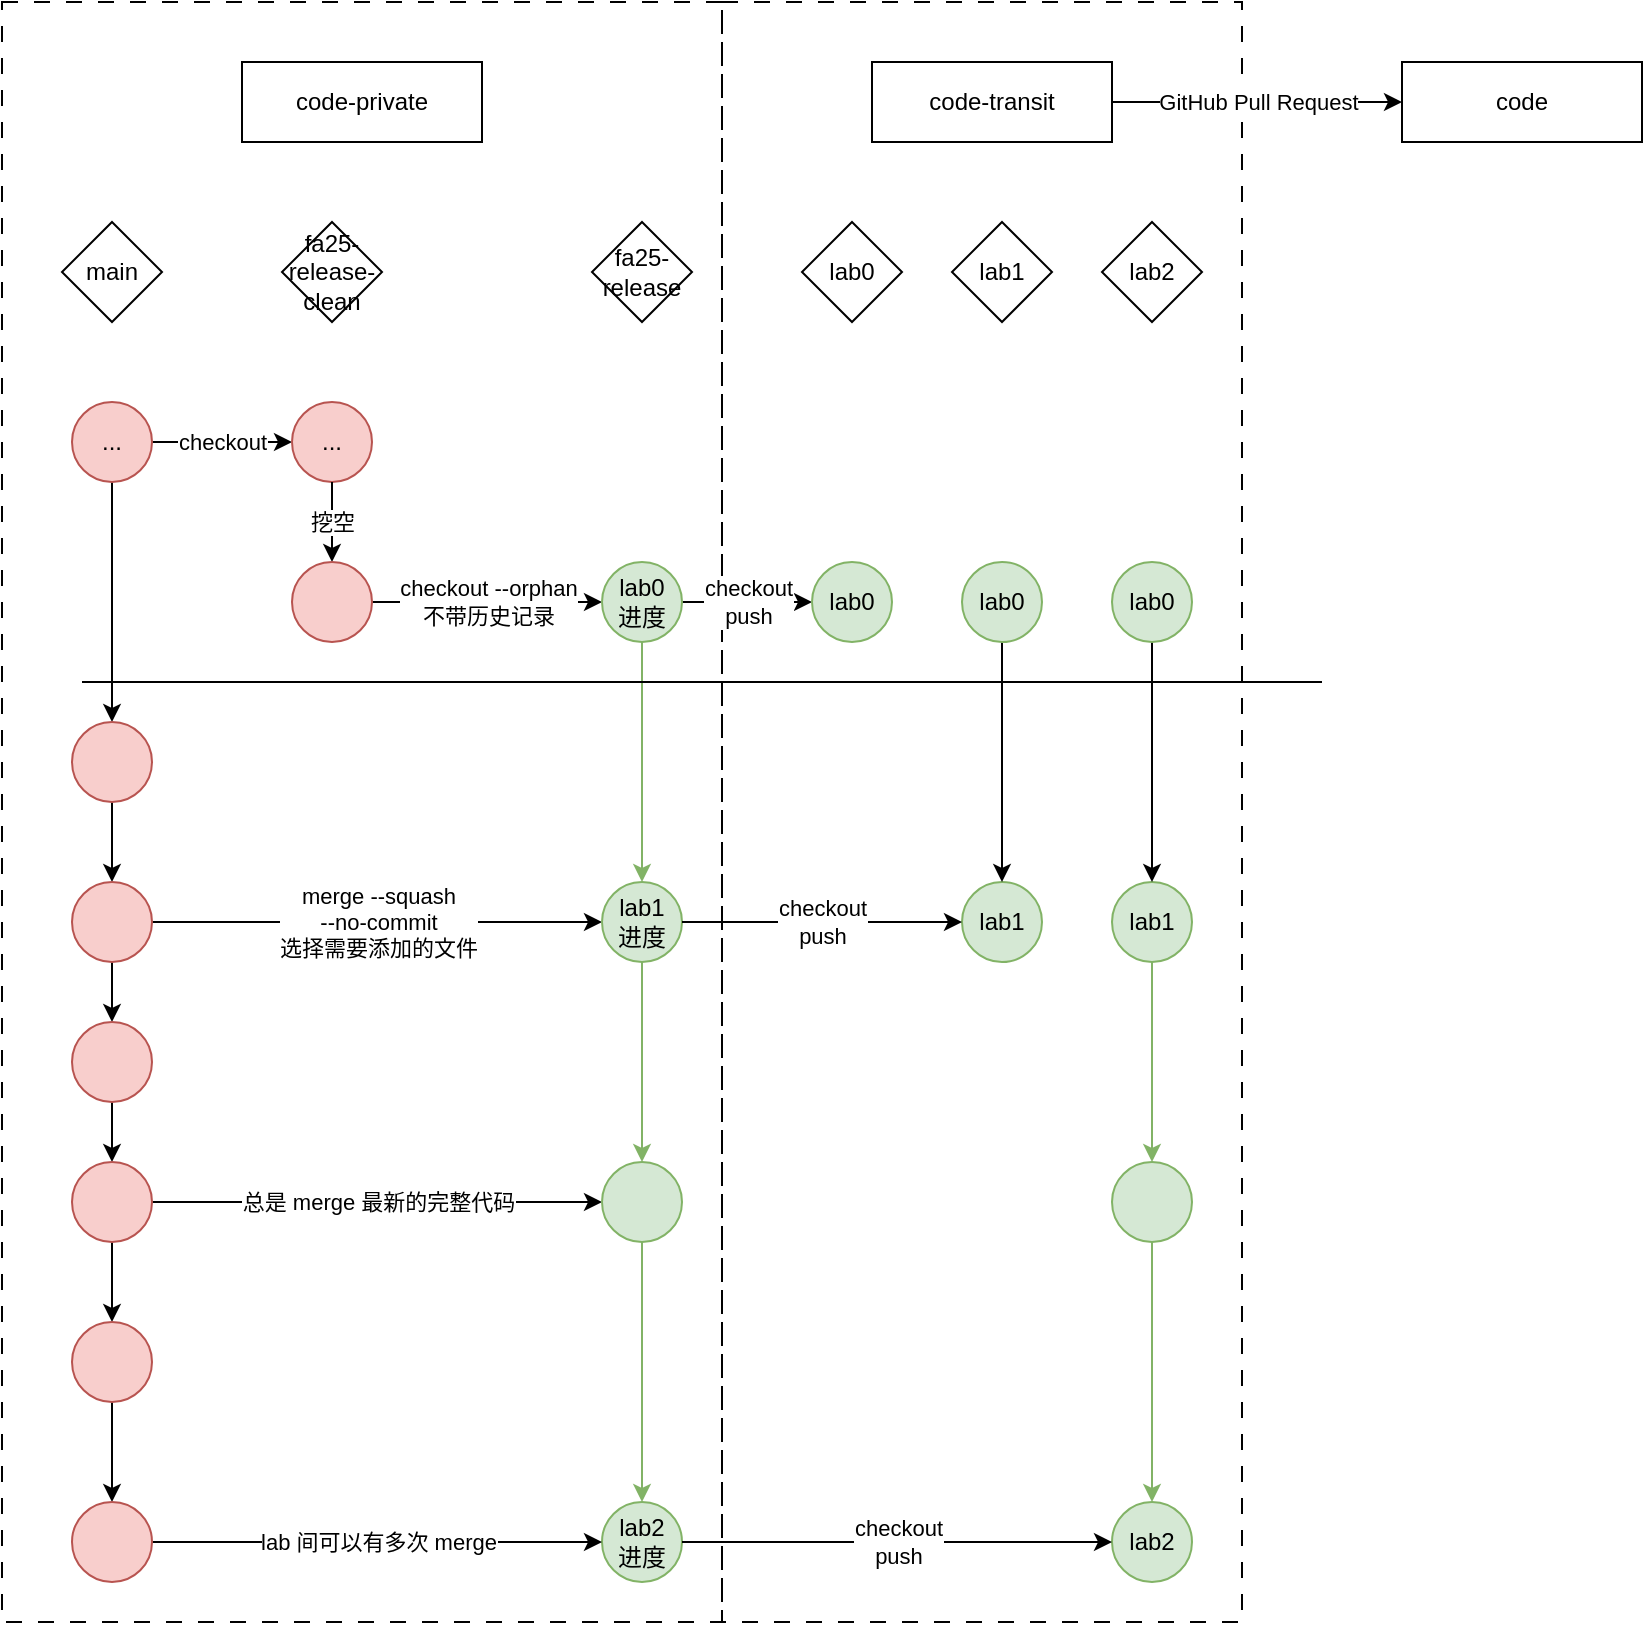 <mxfile>
    <diagram id="2Mf3Ozp4XTTZrSr-t-g0" name="Page-1">
        <mxGraphModel dx="1640" dy="651" grid="1" gridSize="10" guides="1" tooltips="1" connect="1" arrows="1" fold="1" page="1" pageScale="1" pageWidth="850" pageHeight="1100" math="0" shadow="0">
            <root>
                <mxCell id="0"/>
                <mxCell id="1" parent="0"/>
                <mxCell id="61" value="" style="rounded=0;whiteSpace=wrap;html=1;fontFamily=Helvetica;fontSize=11;fontColor=default;labelBackgroundColor=default;fillColor=none;dashed=1;dashPattern=8 8;" parent="1" vertex="1">
                    <mxGeometry x="170" y="70" width="260" height="810" as="geometry"/>
                </mxCell>
                <mxCell id="60" value="" style="rounded=0;whiteSpace=wrap;html=1;fontFamily=Helvetica;fontSize=11;fontColor=default;labelBackgroundColor=default;fillColor=none;dashed=1;dashPattern=8 8;" parent="1" vertex="1">
                    <mxGeometry x="-190" y="70" width="360" height="810" as="geometry"/>
                </mxCell>
                <mxCell id="2" value="code-private" style="rounded=0;whiteSpace=wrap;html=1;" parent="1" vertex="1">
                    <mxGeometry x="-70" y="100" width="120" height="40" as="geometry"/>
                </mxCell>
                <mxCell id="14" value="checkout" style="edgeStyle=none;shape=connector;rounded=1;html=1;strokeColor=default;align=center;verticalAlign=middle;fontFamily=Helvetica;fontSize=11;fontColor=default;labelBackgroundColor=default;endArrow=classic;" parent="1" source="4" target="54" edge="1">
                    <mxGeometry relative="1" as="geometry">
                        <mxPoint x="-20" y="290" as="targetPoint"/>
                    </mxGeometry>
                </mxCell>
                <mxCell id="21" style="edgeStyle=none;shape=connector;rounded=1;html=1;strokeColor=default;align=center;verticalAlign=middle;fontFamily=Helvetica;fontSize=11;fontColor=default;labelBackgroundColor=default;endArrow=classic;" parent="1" source="4" target="6" edge="1">
                    <mxGeometry relative="1" as="geometry"/>
                </mxCell>
                <mxCell id="4" value="..." style="ellipse;whiteSpace=wrap;html=1;aspect=fixed;fillColor=#f8cecc;strokeColor=#b85450;" parent="1" vertex="1">
                    <mxGeometry x="-155" y="270" width="40" height="40" as="geometry"/>
                </mxCell>
                <mxCell id="5" value="main" style="rhombus;whiteSpace=wrap;html=1;" parent="1" vertex="1">
                    <mxGeometry x="-160" y="180" width="50" height="50" as="geometry"/>
                </mxCell>
                <mxCell id="23" style="edgeStyle=none;shape=connector;rounded=1;html=1;strokeColor=default;align=center;verticalAlign=middle;fontFamily=Helvetica;fontSize=11;fontColor=default;labelBackgroundColor=default;endArrow=classic;" parent="1" source="6" target="7" edge="1">
                    <mxGeometry relative="1" as="geometry"/>
                </mxCell>
                <mxCell id="25" value="merge --squash&lt;div&gt;--no-commit&lt;/div&gt;&lt;div&gt;选择需要添加的文件&lt;/div&gt;" style="edgeStyle=none;shape=connector;rounded=1;html=1;strokeColor=default;align=center;verticalAlign=middle;fontFamily=Helvetica;fontSize=11;fontColor=default;labelBackgroundColor=default;endArrow=classic;exitX=1;exitY=0.5;exitDx=0;exitDy=0;" parent="1" source="7" target="24" edge="1">
                    <mxGeometry relative="1" as="geometry"/>
                </mxCell>
                <mxCell id="6" value="" style="ellipse;whiteSpace=wrap;html=1;aspect=fixed;fillColor=#f8cecc;strokeColor=#b85450;" parent="1" vertex="1">
                    <mxGeometry x="-155" y="430" width="40" height="40" as="geometry"/>
                </mxCell>
                <mxCell id="35" style="edgeStyle=none;shape=connector;rounded=1;html=1;strokeColor=default;align=center;verticalAlign=middle;fontFamily=Helvetica;fontSize=11;fontColor=default;labelBackgroundColor=default;endArrow=classic;" parent="1" source="7" target="8" edge="1">
                    <mxGeometry relative="1" as="geometry"/>
                </mxCell>
                <mxCell id="7" value="" style="ellipse;whiteSpace=wrap;html=1;aspect=fixed;fillColor=#f8cecc;strokeColor=#b85450;" parent="1" vertex="1">
                    <mxGeometry x="-155" y="510" width="40" height="40" as="geometry"/>
                </mxCell>
                <mxCell id="36" style="edgeStyle=none;shape=connector;rounded=1;html=1;strokeColor=default;align=center;verticalAlign=middle;fontFamily=Helvetica;fontSize=11;fontColor=default;labelBackgroundColor=default;endArrow=classic;" parent="1" source="8" target="9" edge="1">
                    <mxGeometry relative="1" as="geometry"/>
                </mxCell>
                <mxCell id="8" value="" style="ellipse;whiteSpace=wrap;html=1;aspect=fixed;fillColor=#f8cecc;strokeColor=#b85450;" parent="1" vertex="1">
                    <mxGeometry x="-155" y="580" width="40" height="40" as="geometry"/>
                </mxCell>
                <mxCell id="39" value="总是 merge 最新的完整代码" style="edgeStyle=none;shape=connector;rounded=1;html=1;strokeColor=default;align=center;verticalAlign=middle;fontFamily=Helvetica;fontSize=11;fontColor=default;labelBackgroundColor=default;endArrow=classic;" parent="1" source="9" target="37" edge="1">
                    <mxGeometry relative="1" as="geometry"/>
                </mxCell>
                <mxCell id="45" style="edgeStyle=none;shape=connector;rounded=1;html=1;strokeColor=default;align=center;verticalAlign=middle;fontFamily=Helvetica;fontSize=11;fontColor=default;labelBackgroundColor=default;endArrow=classic;" parent="1" source="9" target="42" edge="1">
                    <mxGeometry relative="1" as="geometry"/>
                </mxCell>
                <mxCell id="9" value="" style="ellipse;whiteSpace=wrap;html=1;aspect=fixed;fillColor=#f8cecc;strokeColor=#b85450;" parent="1" vertex="1">
                    <mxGeometry x="-155" y="650" width="40" height="40" as="geometry"/>
                </mxCell>
                <mxCell id="10" value="fa25-release" style="rhombus;whiteSpace=wrap;html=1;" parent="1" vertex="1">
                    <mxGeometry x="105" y="180" width="50" height="50" as="geometry"/>
                </mxCell>
                <mxCell id="19" value="checkout --orphan&lt;div&gt;不带历史记录&lt;/div&gt;" style="edgeStyle=none;shape=connector;rounded=1;html=1;strokeColor=default;align=center;verticalAlign=middle;fontFamily=Helvetica;fontSize=11;fontColor=default;labelBackgroundColor=default;endArrow=classic;exitX=1;exitY=0.5;exitDx=0;exitDy=0;" parent="1" source="56" target="16" edge="1">
                    <mxGeometry relative="1" as="geometry">
                        <mxPoint x="10.0" y="369.55" as="sourcePoint"/>
                        <mxPoint x="255" y="369.55" as="targetPoint"/>
                    </mxGeometry>
                </mxCell>
                <mxCell id="26" style="edgeStyle=none;shape=connector;rounded=1;html=1;strokeColor=#82b366;align=center;verticalAlign=middle;fontFamily=Helvetica;fontSize=11;fontColor=default;labelBackgroundColor=default;endArrow=classic;fillColor=#d5e8d4;" parent="1" source="16" target="24" edge="1">
                    <mxGeometry relative="1" as="geometry"/>
                </mxCell>
                <mxCell id="58" value="checkout&lt;div&gt;push&lt;/div&gt;" style="edgeStyle=none;shape=connector;rounded=1;html=1;strokeColor=default;align=center;verticalAlign=middle;fontFamily=Helvetica;fontSize=11;fontColor=default;labelBackgroundColor=default;endArrow=classic;" parent="1" source="16" target="18" edge="1">
                    <mxGeometry relative="1" as="geometry"/>
                </mxCell>
                <mxCell id="16" value="lab0&lt;div&gt;进度&lt;/div&gt;" style="ellipse;whiteSpace=wrap;html=1;aspect=fixed;fillColor=#d5e8d4;strokeColor=#82b366;" parent="1" vertex="1">
                    <mxGeometry x="110" y="350" width="40" height="40" as="geometry"/>
                </mxCell>
                <mxCell id="18" value="lab0" style="ellipse;whiteSpace=wrap;html=1;aspect=fixed;fillColor=#d5e8d4;strokeColor=#82b366;" parent="1" vertex="1">
                    <mxGeometry x="215" y="350" width="40" height="40" as="geometry"/>
                </mxCell>
                <mxCell id="20" value="lab0" style="rhombus;whiteSpace=wrap;html=1;" parent="1" vertex="1">
                    <mxGeometry x="210" y="180" width="50" height="50" as="geometry"/>
                </mxCell>
                <mxCell id="22" value="" style="endArrow=none;html=1;rounded=1;strokeColor=default;align=center;verticalAlign=middle;fontFamily=Helvetica;fontSize=11;fontColor=default;labelBackgroundColor=default;" parent="1" edge="1">
                    <mxGeometry width="50" height="50" relative="1" as="geometry">
                        <mxPoint x="-150" y="410" as="sourcePoint"/>
                        <mxPoint x="470" y="410" as="targetPoint"/>
                    </mxGeometry>
                </mxCell>
                <mxCell id="38" style="edgeStyle=none;shape=connector;rounded=1;html=1;strokeColor=#82b366;align=center;verticalAlign=middle;fontFamily=Helvetica;fontSize=11;fontColor=default;labelBackgroundColor=default;endArrow=classic;fillColor=#d5e8d4;" parent="1" source="24" target="37" edge="1">
                    <mxGeometry relative="1" as="geometry"/>
                </mxCell>
                <mxCell id="24" value="lab1&lt;div&gt;进度&lt;/div&gt;" style="ellipse;whiteSpace=wrap;html=1;aspect=fixed;fillColor=#d5e8d4;strokeColor=#82b366;" parent="1" vertex="1">
                    <mxGeometry x="110" y="510" width="40" height="40" as="geometry"/>
                </mxCell>
                <mxCell id="27" value="lab1" style="ellipse;whiteSpace=wrap;html=1;aspect=fixed;fillColor=#d5e8d4;strokeColor=#82b366;" parent="1" vertex="1">
                    <mxGeometry x="290" y="510" width="40" height="40" as="geometry"/>
                </mxCell>
                <mxCell id="44" style="edgeStyle=none;shape=connector;rounded=1;html=1;strokeColor=#82b366;align=center;verticalAlign=middle;fontFamily=Helvetica;fontSize=11;fontColor=default;labelBackgroundColor=default;endArrow=classic;fillColor=#d5e8d4;" parent="1" source="37" target="40" edge="1">
                    <mxGeometry relative="1" as="geometry"/>
                </mxCell>
                <mxCell id="37" value="" style="ellipse;whiteSpace=wrap;html=1;aspect=fixed;fillColor=#d5e8d4;strokeColor=#82b366;" parent="1" vertex="1">
                    <mxGeometry x="110" y="650" width="40" height="40" as="geometry"/>
                </mxCell>
                <mxCell id="40" value="lab2&lt;div&gt;进度&lt;/div&gt;" style="ellipse;whiteSpace=wrap;html=1;aspect=fixed;fillColor=#d5e8d4;strokeColor=#82b366;" parent="1" vertex="1">
                    <mxGeometry x="110" y="820" width="40" height="40" as="geometry"/>
                </mxCell>
                <mxCell id="46" style="edgeStyle=none;shape=connector;rounded=1;html=1;strokeColor=default;align=center;verticalAlign=middle;fontFamily=Helvetica;fontSize=11;fontColor=default;labelBackgroundColor=default;endArrow=classic;" parent="1" source="42" target="43" edge="1">
                    <mxGeometry relative="1" as="geometry"/>
                </mxCell>
                <mxCell id="42" value="" style="ellipse;whiteSpace=wrap;html=1;aspect=fixed;fillColor=#f8cecc;strokeColor=#b85450;" parent="1" vertex="1">
                    <mxGeometry x="-155" y="730" width="40" height="40" as="geometry"/>
                </mxCell>
                <mxCell id="47" value="lab 间可以有多次 merge" style="edgeStyle=none;shape=connector;rounded=1;html=1;strokeColor=default;align=center;verticalAlign=middle;fontFamily=Helvetica;fontSize=11;fontColor=default;labelBackgroundColor=default;endArrow=classic;" parent="1" source="43" target="40" edge="1">
                    <mxGeometry relative="1" as="geometry"/>
                </mxCell>
                <mxCell id="43" value="" style="ellipse;whiteSpace=wrap;html=1;aspect=fixed;fillColor=#f8cecc;strokeColor=#b85450;" parent="1" vertex="1">
                    <mxGeometry x="-155" y="820" width="40" height="40" as="geometry"/>
                </mxCell>
                <mxCell id="49" value="lab1" style="rhombus;whiteSpace=wrap;html=1;" parent="1" vertex="1">
                    <mxGeometry x="285" y="180" width="50" height="50" as="geometry"/>
                </mxCell>
                <mxCell id="53" value="fa25-release-clean" style="rhombus;whiteSpace=wrap;html=1;" parent="1" vertex="1">
                    <mxGeometry x="-50" y="180" width="50" height="50" as="geometry"/>
                </mxCell>
                <mxCell id="54" value="..." style="ellipse;whiteSpace=wrap;html=1;aspect=fixed;fillColor=#f8cecc;strokeColor=#b85450;" parent="1" vertex="1">
                    <mxGeometry x="-45" y="270" width="40" height="40" as="geometry"/>
                </mxCell>
                <mxCell id="55" value="挖空" style="edgeStyle=none;shape=connector;rounded=1;html=1;strokeColor=default;align=center;verticalAlign=middle;fontFamily=Helvetica;fontSize=11;fontColor=default;labelBackgroundColor=default;endArrow=classic;" parent="1" source="54" target="56" edge="1">
                    <mxGeometry relative="1" as="geometry">
                        <mxPoint x="-25" y="310" as="sourcePoint"/>
                    </mxGeometry>
                </mxCell>
                <mxCell id="56" value="" style="ellipse;whiteSpace=wrap;html=1;aspect=fixed;fillColor=#f8cecc;strokeColor=#b85450;" parent="1" vertex="1">
                    <mxGeometry x="-45" y="350" width="40" height="40" as="geometry"/>
                </mxCell>
                <mxCell id="59" style="edgeStyle=none;shape=connector;rounded=1;html=1;strokeColor=default;align=center;verticalAlign=middle;fontFamily=Helvetica;fontSize=11;fontColor=default;labelBackgroundColor=default;endArrow=classic;" parent="1" source="57" target="27" edge="1">
                    <mxGeometry relative="1" as="geometry"/>
                </mxCell>
                <mxCell id="57" value="lab0" style="ellipse;whiteSpace=wrap;html=1;aspect=fixed;fillColor=#d5e8d4;strokeColor=#82b366;" parent="1" vertex="1">
                    <mxGeometry x="290" y="350" width="40" height="40" as="geometry"/>
                </mxCell>
                <mxCell id="62" value="checkout&lt;div&gt;push&lt;/div&gt;" style="edgeStyle=none;shape=connector;rounded=1;html=1;strokeColor=default;align=center;verticalAlign=middle;fontFamily=Helvetica;fontSize=11;fontColor=default;labelBackgroundColor=default;endArrow=classic;" parent="1" source="24" target="27" edge="1">
                    <mxGeometry relative="1" as="geometry">
                        <mxPoint x="150" y="530" as="sourcePoint"/>
                        <mxPoint x="215" y="530" as="targetPoint"/>
                    </mxGeometry>
                </mxCell>
                <mxCell id="63" value="lab2" style="rhombus;whiteSpace=wrap;html=1;" parent="1" vertex="1">
                    <mxGeometry x="360" y="180" width="50" height="50" as="geometry"/>
                </mxCell>
                <mxCell id="64" value="lab1" style="ellipse;whiteSpace=wrap;html=1;aspect=fixed;fillColor=#d5e8d4;strokeColor=#82b366;" parent="1" vertex="1">
                    <mxGeometry x="365" y="510" width="40" height="40" as="geometry"/>
                </mxCell>
                <mxCell id="65" style="edgeStyle=none;shape=connector;rounded=1;html=1;strokeColor=default;align=center;verticalAlign=middle;fontFamily=Helvetica;fontSize=11;fontColor=default;labelBackgroundColor=default;endArrow=classic;" parent="1" source="66" target="64" edge="1">
                    <mxGeometry relative="1" as="geometry"/>
                </mxCell>
                <mxCell id="66" value="lab0" style="ellipse;whiteSpace=wrap;html=1;aspect=fixed;fillColor=#d5e8d4;strokeColor=#82b366;" parent="1" vertex="1">
                    <mxGeometry x="365" y="350" width="40" height="40" as="geometry"/>
                </mxCell>
                <mxCell id="67" value="lab2" style="ellipse;whiteSpace=wrap;html=1;aspect=fixed;fillColor=#d5e8d4;strokeColor=#82b366;" parent="1" vertex="1">
                    <mxGeometry x="365" y="820" width="40" height="40" as="geometry"/>
                </mxCell>
                <mxCell id="68" style="edgeStyle=none;shape=connector;rounded=1;html=1;strokeColor=#82b366;align=center;verticalAlign=middle;fontFamily=Helvetica;fontSize=11;fontColor=default;labelBackgroundColor=default;endArrow=classic;fillColor=#d5e8d4;" parent="1" target="69" edge="1">
                    <mxGeometry relative="1" as="geometry">
                        <mxPoint x="385" y="550" as="sourcePoint"/>
                    </mxGeometry>
                </mxCell>
                <mxCell id="69" value="" style="ellipse;whiteSpace=wrap;html=1;aspect=fixed;fillColor=#d5e8d4;strokeColor=#82b366;" parent="1" vertex="1">
                    <mxGeometry x="365" y="650" width="40" height="40" as="geometry"/>
                </mxCell>
                <mxCell id="70" style="edgeStyle=none;shape=connector;rounded=1;html=1;strokeColor=#82b366;align=center;verticalAlign=middle;fontFamily=Helvetica;fontSize=11;fontColor=default;labelBackgroundColor=default;endArrow=classic;fillColor=#d5e8d4;" parent="1" source="69" edge="1">
                    <mxGeometry relative="1" as="geometry">
                        <mxPoint x="385" y="820" as="targetPoint"/>
                    </mxGeometry>
                </mxCell>
                <mxCell id="71" value="checkout&lt;div&gt;push&lt;/div&gt;" style="edgeStyle=none;shape=connector;rounded=1;html=1;strokeColor=default;align=center;verticalAlign=middle;fontFamily=Helvetica;fontSize=11;fontColor=default;labelBackgroundColor=default;endArrow=classic;" parent="1" target="67" edge="1">
                    <mxGeometry relative="1" as="geometry">
                        <mxPoint x="150" y="840" as="sourcePoint"/>
                        <mxPoint x="290" y="840" as="targetPoint"/>
                    </mxGeometry>
                </mxCell>
                <mxCell id="74" value="GitHub Pull Request" style="edgeStyle=none;html=1;entryX=0;entryY=0.5;entryDx=0;entryDy=0;" edge="1" parent="1" source="72" target="73">
                    <mxGeometry relative="1" as="geometry"/>
                </mxCell>
                <mxCell id="72" value="code-transit" style="rounded=0;whiteSpace=wrap;html=1;" vertex="1" parent="1">
                    <mxGeometry x="245" y="100" width="120" height="40" as="geometry"/>
                </mxCell>
                <mxCell id="73" value="code" style="rounded=0;whiteSpace=wrap;html=1;" vertex="1" parent="1">
                    <mxGeometry x="510" y="100" width="120" height="40" as="geometry"/>
                </mxCell>
            </root>
        </mxGraphModel>
    </diagram>
</mxfile>